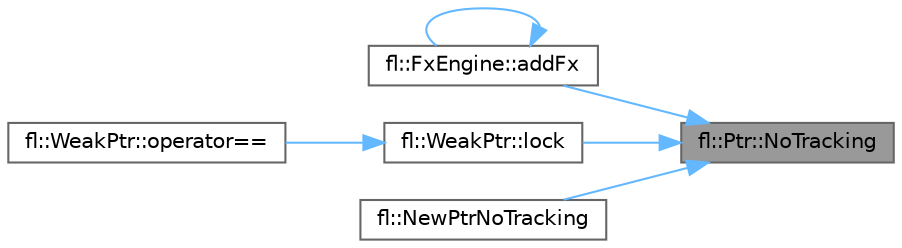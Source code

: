 digraph "fl::Ptr::NoTracking"
{
 // INTERACTIVE_SVG=YES
 // LATEX_PDF_SIZE
  bgcolor="transparent";
  edge [fontname=Helvetica,fontsize=10,labelfontname=Helvetica,labelfontsize=10];
  node [fontname=Helvetica,fontsize=10,shape=box,height=0.2,width=0.4];
  rankdir="RL";
  Node1 [id="Node000001",label="fl::Ptr::NoTracking",height=0.2,width=0.4,color="gray40", fillcolor="grey60", style="filled", fontcolor="black",tooltip=" "];
  Node1 -> Node2 [id="edge1_Node000001_Node000002",dir="back",color="steelblue1",style="solid",tooltip=" "];
  Node2 [id="Node000002",label="fl::FxEngine::addFx",height=0.2,width=0.4,color="grey40", fillcolor="white", style="filled",URL="$d4/d60/classfl_1_1_fx_engine_ae7fcd8e1299e27e323cb96069321200b.html#ae7fcd8e1299e27e323cb96069321200b",tooltip="Adds a new effect to the engine."];
  Node2 -> Node2 [id="edge2_Node000002_Node000002",dir="back",color="steelblue1",style="solid",tooltip=" "];
  Node1 -> Node3 [id="edge3_Node000001_Node000003",dir="back",color="steelblue1",style="solid",tooltip=" "];
  Node3 [id="Node000003",label="fl::WeakPtr::lock",height=0.2,width=0.4,color="grey40", fillcolor="white", style="filled",URL="$db/d77/classfl_1_1_weak_ptr_ac52bc006cef9fef0774e23023aa5d9f2.html#ac52bc006cef9fef0774e23023aa5d9f2",tooltip=" "];
  Node3 -> Node4 [id="edge4_Node000003_Node000004",dir="back",color="steelblue1",style="solid",tooltip=" "];
  Node4 [id="Node000004",label="fl::WeakPtr::operator==",height=0.2,width=0.4,color="grey40", fillcolor="white", style="filled",URL="$db/d77/classfl_1_1_weak_ptr_a0e8a300bcc2b04d7f60b0ad7265f23da.html#a0e8a300bcc2b04d7f60b0ad7265f23da",tooltip=" "];
  Node1 -> Node5 [id="edge5_Node000001_Node000005",dir="back",color="steelblue1",style="solid",tooltip=" "];
  Node5 [id="Node000005",label="fl::NewPtrNoTracking",height=0.2,width=0.4,color="grey40", fillcolor="white", style="filled",URL="$d4/d36/namespacefl_a755f6bf38632d39e6a94a23adeed2736.html#a755f6bf38632d39e6a94a23adeed2736",tooltip=" "];
}
